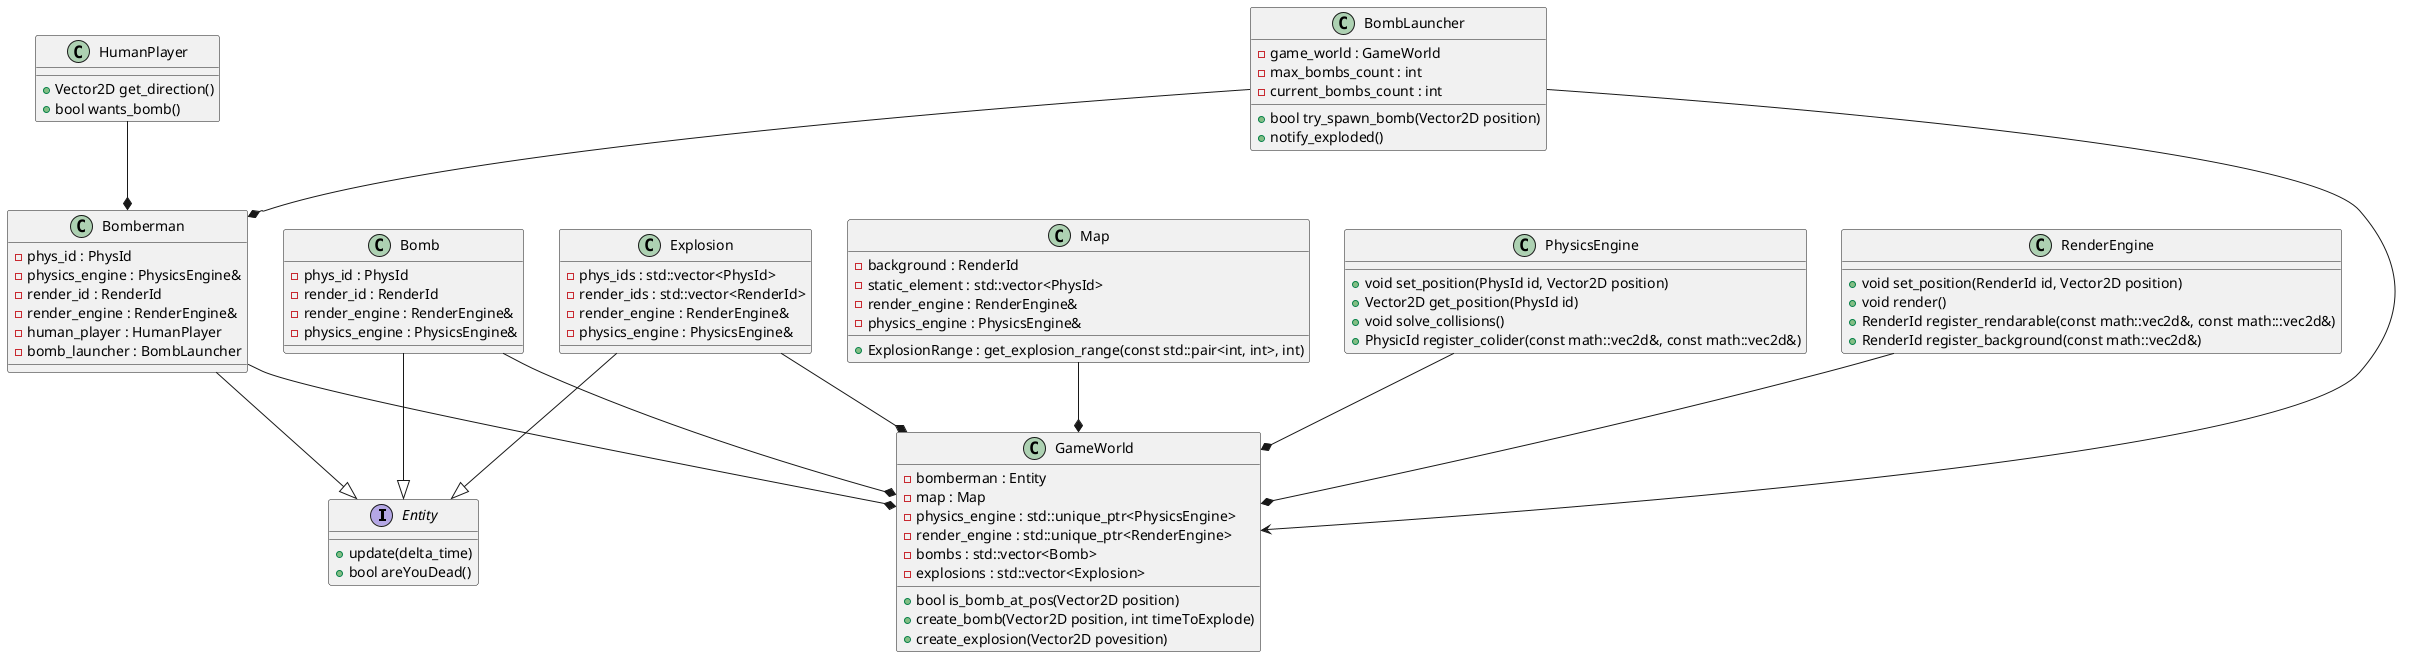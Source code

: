 @startuml

interface Entity {
+ update(delta_time)
+ bool areYouDead()
}

class Bomberman {
- phys_id : PhysId
- physics_engine : PhysicsEngine&
- render_id : RenderId
- render_engine : RenderEngine&
- human_player : HumanPlayer
- bomb_launcher : BombLauncher
}

class GameWorld {
- bomberman : Entity
- map : Map
- physics_engine : std::unique_ptr<PhysicsEngine>
- render_engine : std::unique_ptr<RenderEngine>
- bombs : std::vector<Bomb>
- explosions : std::vector<Explosion>
+ bool is_bomb_at_pos(Vector2D position)
+ create_bomb(Vector2D position, int timeToExplode)
+ create_explosion(Vector2D povesition)
}

class HumanPlayer {
+ Vector2D get_direction()
+ bool wants_bomb()
}

class BombLauncher {
- game_world : GameWorld
- max_bombs_count : int
- current_bombs_count : int
+ bool try_spawn_bomb(Vector2D position)
+ notify_exploded()
}

class Map {
- background : RenderId
- static_element : std::vector<PhysId>
- render_engine : RenderEngine&
- physics_engine : PhysicsEngine&
+ ExplosionRange : get_explosion_range(const std::pair<int, int>, int)
}

class PhysicsEngine{
+ void set_position(PhysId id, Vector2D position)
+ Vector2D get_position(PhysId id)
+ void solve_collisions()
+ PhysicId register_colider(const math::vec2d&, const math::vec2d&)
}

class RenderEngine{
+ void set_position(RenderId id, Vector2D position)
+ void render()
+ RenderId register_rendarable(const math::vec2d&, const math:::vec2d&)
+ RenderId register_background(const math::vec2d&)
}

class Bomb {
- phys_id : PhysId
- render_id : RenderId
- render_engine : RenderEngine&
- physics_engine : PhysicsEngine&
}

class Explosion {
- phys_ids : std::vector<PhysId>
- render_ids : std::vector<RenderId>
- render_engine : RenderEngine&
- physics_engine : PhysicsEngine&
}

Bomberman --|> Entity
Bomb --|> Entity
Explosion --|> Entity

Bomberman --* GameWorld
Bomb --* GameWorld
Explosion --* GameWorld

HumanPlayer --* Bomberman

BombLauncher --> GameWorld
BombLauncher --* Bomberman


Map --* GameWorld

RenderEngine --* GameWorld
PhysicsEngine --* GameWorld

@enduml
